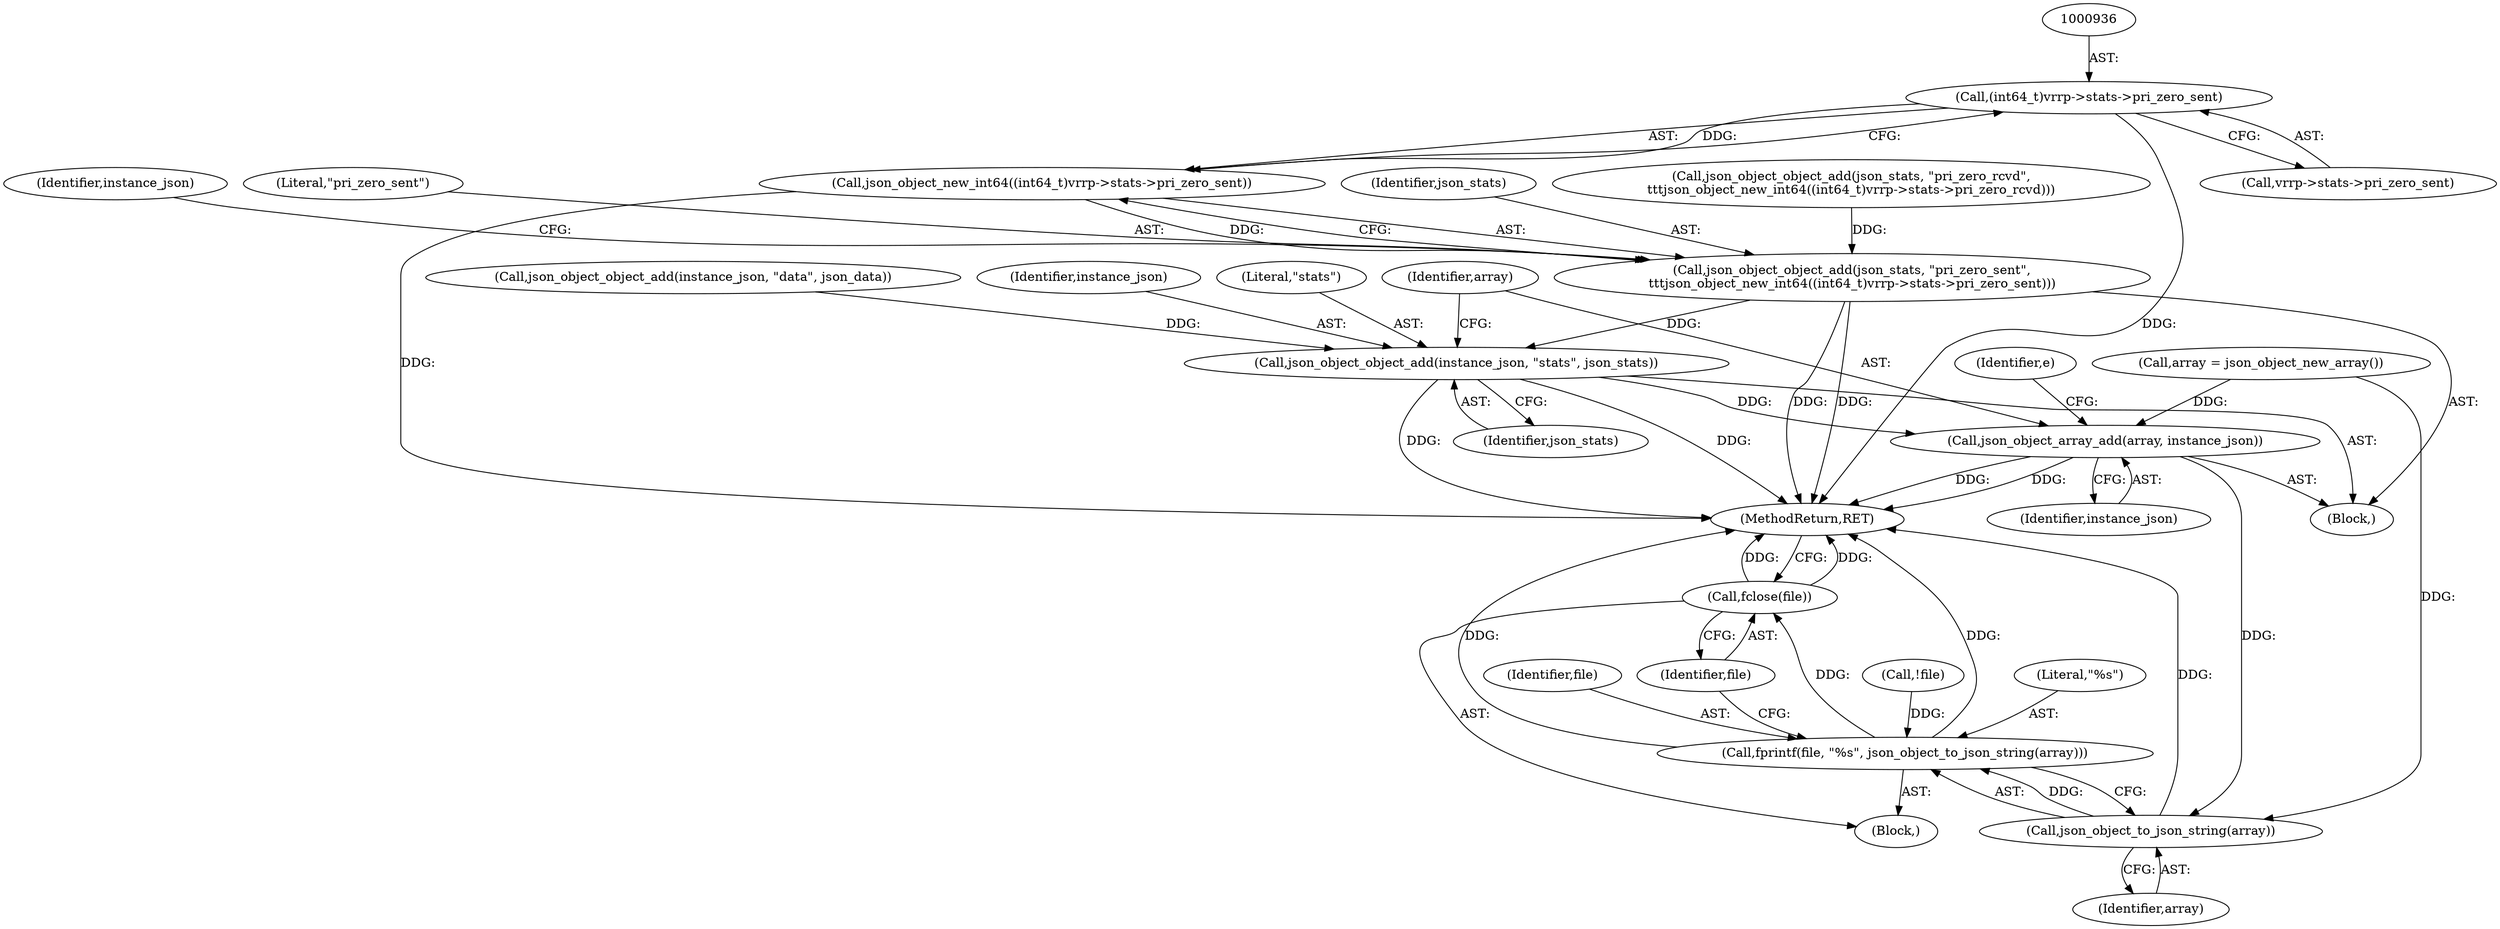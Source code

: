 digraph "0_keepalived_04f2d32871bb3b11d7dc024039952f2fe2750306_3@pointer" {
"1000935" [label="(Call,(int64_t)vrrp->stats->pri_zero_sent)"];
"1000934" [label="(Call,json_object_new_int64((int64_t)vrrp->stats->pri_zero_sent))"];
"1000931" [label="(Call,json_object_object_add(json_stats, \"pri_zero_sent\",\n\t\t\tjson_object_new_int64((int64_t)vrrp->stats->pri_zero_sent)))"];
"1000946" [label="(Call,json_object_object_add(instance_json, \"stats\", json_stats))"];
"1000950" [label="(Call,json_object_array_add(array, instance_json))"];
"1000956" [label="(Call,json_object_to_json_string(array))"];
"1000953" [label="(Call,fprintf(file, \"%s\", json_object_to_json_string(array)))"];
"1000958" [label="(Call,fclose(file))"];
"1000960" [label="(MethodReturn,RET)"];
"1000951" [label="(Identifier,array)"];
"1000934" [label="(Call,json_object_new_int64((int64_t)vrrp->stats->pri_zero_sent))"];
"1000942" [label="(Call,json_object_object_add(instance_json, \"data\", json_data))"];
"1000140" [label="(Identifier,e)"];
"1000958" [label="(Call,fclose(file))"];
"1000118" [label="(Call,!file)"];
"1000955" [label="(Literal,\"%s\")"];
"1000937" [label="(Call,vrrp->stats->pri_zero_sent)"];
"1000953" [label="(Call,fprintf(file, \"%s\", json_object_to_json_string(array)))"];
"1000959" [label="(Identifier,file)"];
"1000128" [label="(Call,array = json_object_new_array())"];
"1000949" [label="(Identifier,json_stats)"];
"1000943" [label="(Identifier,instance_json)"];
"1000950" [label="(Call,json_object_array_add(array, instance_json))"];
"1000933" [label="(Literal,\"pri_zero_sent\")"];
"1000141" [label="(Block,)"];
"1000952" [label="(Identifier,instance_json)"];
"1000935" [label="(Call,(int64_t)vrrp->stats->pri_zero_sent)"];
"1000957" [label="(Identifier,array)"];
"1000947" [label="(Identifier,instance_json)"];
"1000954" [label="(Identifier,file)"];
"1000932" [label="(Identifier,json_stats)"];
"1000931" [label="(Call,json_object_object_add(json_stats, \"pri_zero_sent\",\n\t\t\tjson_object_new_int64((int64_t)vrrp->stats->pri_zero_sent)))"];
"1000102" [label="(Block,)"];
"1000948" [label="(Literal,\"stats\")"];
"1000956" [label="(Call,json_object_to_json_string(array))"];
"1000920" [label="(Call,json_object_object_add(json_stats, \"pri_zero_rcvd\",\n\t\t\tjson_object_new_int64((int64_t)vrrp->stats->pri_zero_rcvd)))"];
"1000946" [label="(Call,json_object_object_add(instance_json, \"stats\", json_stats))"];
"1000935" -> "1000934"  [label="AST: "];
"1000935" -> "1000937"  [label="CFG: "];
"1000936" -> "1000935"  [label="AST: "];
"1000937" -> "1000935"  [label="AST: "];
"1000934" -> "1000935"  [label="CFG: "];
"1000935" -> "1000960"  [label="DDG: "];
"1000935" -> "1000934"  [label="DDG: "];
"1000934" -> "1000931"  [label="AST: "];
"1000931" -> "1000934"  [label="CFG: "];
"1000934" -> "1000960"  [label="DDG: "];
"1000934" -> "1000931"  [label="DDG: "];
"1000931" -> "1000141"  [label="AST: "];
"1000932" -> "1000931"  [label="AST: "];
"1000933" -> "1000931"  [label="AST: "];
"1000943" -> "1000931"  [label="CFG: "];
"1000931" -> "1000960"  [label="DDG: "];
"1000931" -> "1000960"  [label="DDG: "];
"1000920" -> "1000931"  [label="DDG: "];
"1000931" -> "1000946"  [label="DDG: "];
"1000946" -> "1000141"  [label="AST: "];
"1000946" -> "1000949"  [label="CFG: "];
"1000947" -> "1000946"  [label="AST: "];
"1000948" -> "1000946"  [label="AST: "];
"1000949" -> "1000946"  [label="AST: "];
"1000951" -> "1000946"  [label="CFG: "];
"1000946" -> "1000960"  [label="DDG: "];
"1000946" -> "1000960"  [label="DDG: "];
"1000942" -> "1000946"  [label="DDG: "];
"1000946" -> "1000950"  [label="DDG: "];
"1000950" -> "1000141"  [label="AST: "];
"1000950" -> "1000952"  [label="CFG: "];
"1000951" -> "1000950"  [label="AST: "];
"1000952" -> "1000950"  [label="AST: "];
"1000140" -> "1000950"  [label="CFG: "];
"1000950" -> "1000960"  [label="DDG: "];
"1000950" -> "1000960"  [label="DDG: "];
"1000128" -> "1000950"  [label="DDG: "];
"1000950" -> "1000956"  [label="DDG: "];
"1000956" -> "1000953"  [label="AST: "];
"1000956" -> "1000957"  [label="CFG: "];
"1000957" -> "1000956"  [label="AST: "];
"1000953" -> "1000956"  [label="CFG: "];
"1000956" -> "1000960"  [label="DDG: "];
"1000956" -> "1000953"  [label="DDG: "];
"1000128" -> "1000956"  [label="DDG: "];
"1000953" -> "1000102"  [label="AST: "];
"1000954" -> "1000953"  [label="AST: "];
"1000955" -> "1000953"  [label="AST: "];
"1000959" -> "1000953"  [label="CFG: "];
"1000953" -> "1000960"  [label="DDG: "];
"1000953" -> "1000960"  [label="DDG: "];
"1000118" -> "1000953"  [label="DDG: "];
"1000953" -> "1000958"  [label="DDG: "];
"1000958" -> "1000102"  [label="AST: "];
"1000958" -> "1000959"  [label="CFG: "];
"1000959" -> "1000958"  [label="AST: "];
"1000960" -> "1000958"  [label="CFG: "];
"1000958" -> "1000960"  [label="DDG: "];
"1000958" -> "1000960"  [label="DDG: "];
}
